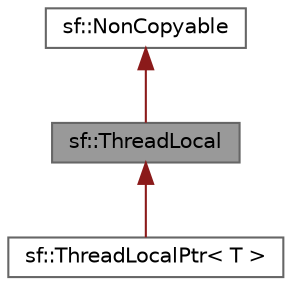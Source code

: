 digraph "sf::ThreadLocal"
{
 // INTERACTIVE_SVG=YES
 // LATEX_PDF_SIZE
  bgcolor="transparent";
  edge [fontname=Helvetica,fontsize=10,labelfontname=Helvetica,labelfontsize=10];
  node [fontname=Helvetica,fontsize=10,shape=box,height=0.2,width=0.4];
  Node1 [id="Node000001",label="sf::ThreadLocal",height=0.2,width=0.4,color="gray40", fillcolor="grey60", style="filled", fontcolor="black",tooltip="Defines variables with thread-local storage."];
  Node2 -> Node1 [id="edge3_Node000001_Node000002",dir="back",color="firebrick4",style="solid",tooltip=" "];
  Node2 [id="Node000002",label="sf::NonCopyable",height=0.2,width=0.4,color="gray40", fillcolor="white", style="filled",URL="$a01897.html",tooltip="Utility class that makes any derived class non-copyable."];
  Node1 -> Node3 [id="edge4_Node000001_Node000003",dir="back",color="firebrick4",style="solid",tooltip=" "];
  Node3 [id="Node000003",label="sf::ThreadLocalPtr\< T \>",height=0.2,width=0.4,color="gray40", fillcolor="white", style="filled",URL="$a01929.html",tooltip="Pointer to a thread-local variable."];
}
